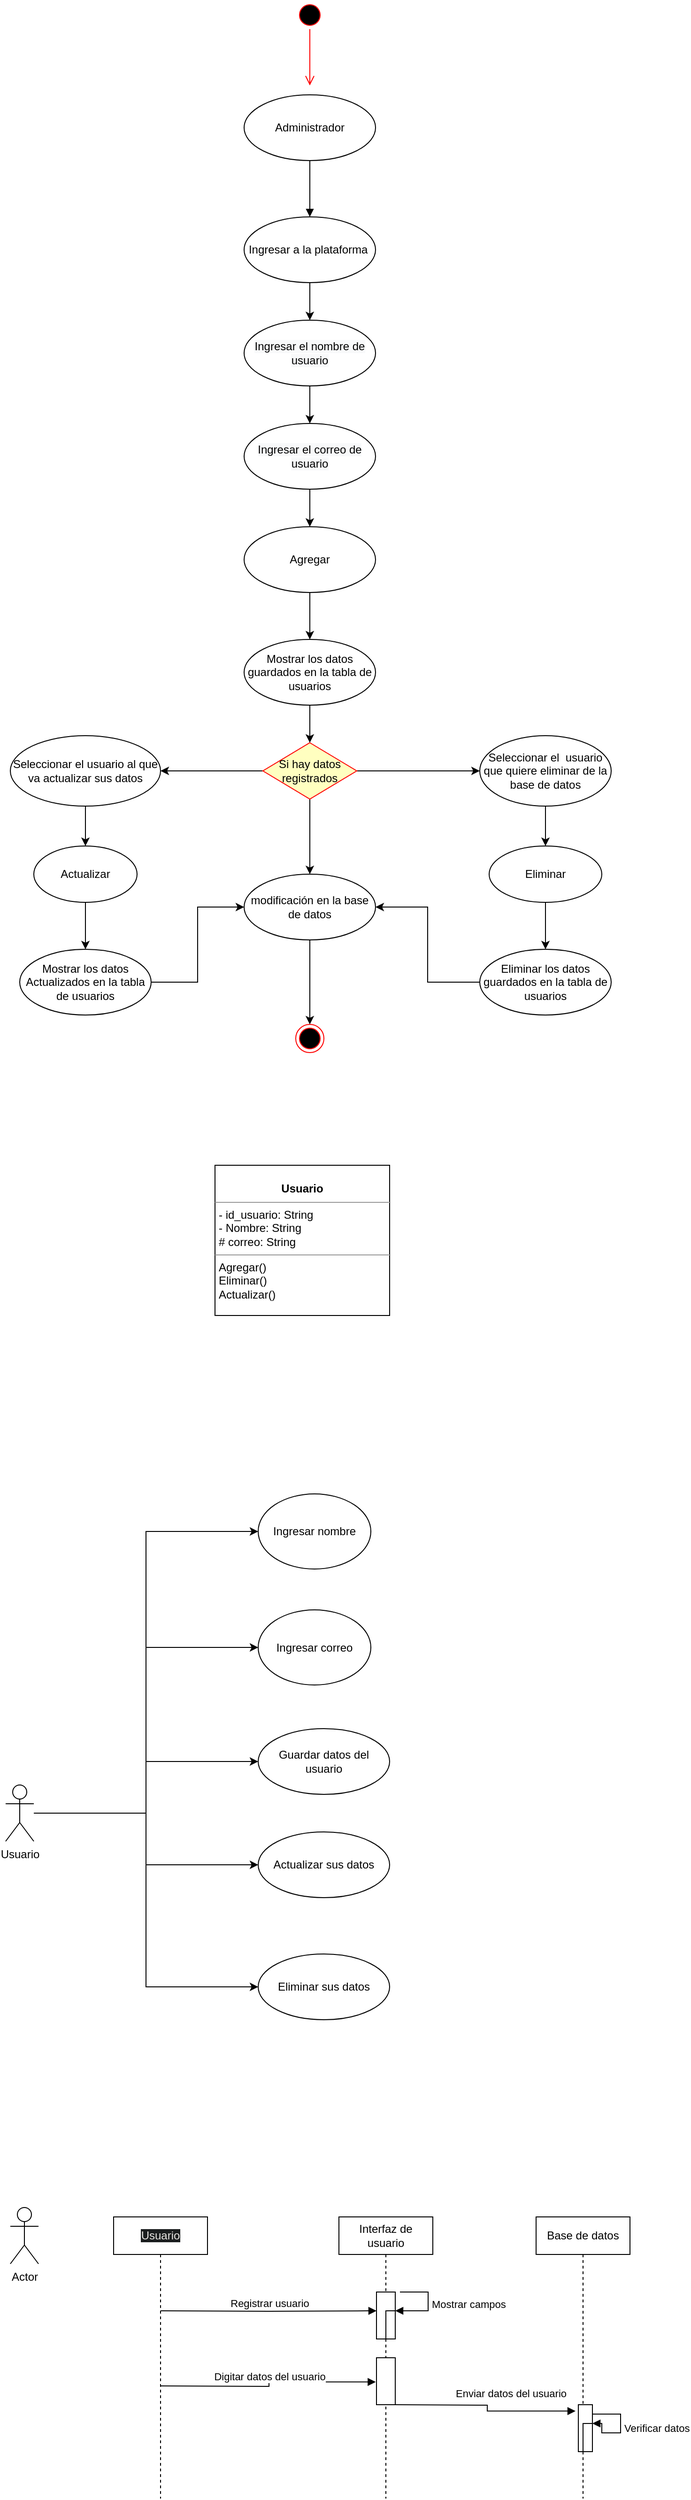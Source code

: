 <mxfile version="15.4.3" type="github">
  <diagram id="4mNhm1m8kC_6178GsUtq" name="Page-1">
    <mxGraphModel dx="1038" dy="579" grid="1" gridSize="10" guides="1" tooltips="1" connect="1" arrows="1" fold="1" page="1" pageScale="1" pageWidth="827" pageHeight="1169" math="0" shadow="0">
      <root>
        <mxCell id="0" />
        <mxCell id="1" parent="0" />
        <mxCell id="gqm2LpXMmxmWjQ3Am7r3-1" value="" style="ellipse;html=1;shape=startState;fillColor=#000000;strokeColor=#ff0000;" parent="1" vertex="1">
          <mxGeometry x="384" y="40" width="30" height="30" as="geometry" />
        </mxCell>
        <mxCell id="gqm2LpXMmxmWjQ3Am7r3-2" value="" style="edgeStyle=orthogonalEdgeStyle;html=1;verticalAlign=bottom;endArrow=open;endSize=8;strokeColor=#ff0000;rounded=0;" parent="1" source="gqm2LpXMmxmWjQ3Am7r3-1" edge="1">
          <mxGeometry relative="1" as="geometry">
            <mxPoint x="399" y="130" as="targetPoint" />
          </mxGeometry>
        </mxCell>
        <mxCell id="z3vBtUcEqBHXQenF32jz-1" value="&lt;font style=&quot;vertical-align: inherit&quot;&gt;&lt;font style=&quot;vertical-align: inherit&quot;&gt;Administrador&lt;/font&gt;&lt;/font&gt;" style="ellipse;whiteSpace=wrap;html=1;" parent="1" vertex="1">
          <mxGeometry x="329" y="140" width="140" height="70" as="geometry" />
        </mxCell>
        <mxCell id="z3vBtUcEqBHXQenF32jz-3" value="&lt;br&gt;" style="html=1;verticalAlign=bottom;endArrow=block;rounded=0;edgeStyle=orthogonalEdgeStyle;exitX=0.5;exitY=1;exitDx=0;exitDy=0;" parent="1" source="z3vBtUcEqBHXQenF32jz-1" edge="1">
          <mxGeometry width="80" relative="1" as="geometry">
            <mxPoint x="370" y="320" as="sourcePoint" />
            <mxPoint x="399" y="270" as="targetPoint" />
          </mxGeometry>
        </mxCell>
        <mxCell id="QDHMUk18wRGemSduAv4s-13" style="edgeStyle=orthogonalEdgeStyle;rounded=0;orthogonalLoop=1;jettySize=auto;html=1;" parent="1" source="z3vBtUcEqBHXQenF32jz-4" target="QDHMUk18wRGemSduAv4s-10" edge="1">
          <mxGeometry relative="1" as="geometry" />
        </mxCell>
        <mxCell id="z3vBtUcEqBHXQenF32jz-4" value="&lt;font style=&quot;vertical-align: inherit&quot;&gt;&lt;font style=&quot;vertical-align: inherit&quot;&gt;Ingresar a la plataforma&amp;nbsp;&lt;/font&gt;&lt;/font&gt;" style="ellipse;whiteSpace=wrap;html=1;" parent="1" vertex="1">
          <mxGeometry x="329" y="270" width="140" height="70" as="geometry" />
        </mxCell>
        <mxCell id="QDHMUk18wRGemSduAv4s-19" style="edgeStyle=orthogonalEdgeStyle;rounded=0;orthogonalLoop=1;jettySize=auto;html=1;entryX=0;entryY=0.5;entryDx=0;entryDy=0;" parent="1" source="z3vBtUcEqBHXQenF32jz-6" target="z3vBtUcEqBHXQenF32jz-12" edge="1">
          <mxGeometry relative="1" as="geometry" />
        </mxCell>
        <mxCell id="QDHMUk18wRGemSduAv4s-20" style="edgeStyle=orthogonalEdgeStyle;rounded=0;orthogonalLoop=1;jettySize=auto;html=1;entryX=1;entryY=0.5;entryDx=0;entryDy=0;" parent="1" source="z3vBtUcEqBHXQenF32jz-6" target="z3vBtUcEqBHXQenF32jz-14" edge="1">
          <mxGeometry relative="1" as="geometry" />
        </mxCell>
        <mxCell id="QDHMUk18wRGemSduAv4s-31" style="edgeStyle=orthogonalEdgeStyle;rounded=0;orthogonalLoop=1;jettySize=auto;html=1;" parent="1" source="z3vBtUcEqBHXQenF32jz-6" target="z3vBtUcEqBHXQenF32jz-24" edge="1">
          <mxGeometry relative="1" as="geometry" />
        </mxCell>
        <mxCell id="z3vBtUcEqBHXQenF32jz-6" value="&lt;font style=&quot;vertical-align: inherit&quot;&gt;&lt;font style=&quot;vertical-align: inherit&quot;&gt;Si hay datos registrados&lt;br&gt;&lt;/font&gt;&lt;/font&gt;" style="rhombus;whiteSpace=wrap;html=1;fillColor=#ffffc0;strokeColor=#ff0000;" parent="1" vertex="1">
          <mxGeometry x="349" y="830" width="100" height="60" as="geometry" />
        </mxCell>
        <mxCell id="QDHMUk18wRGemSduAv4s-21" style="edgeStyle=orthogonalEdgeStyle;rounded=0;orthogonalLoop=1;jettySize=auto;html=1;entryX=0.5;entryY=0;entryDx=0;entryDy=0;" parent="1" source="z3vBtUcEqBHXQenF32jz-12" target="z3vBtUcEqBHXQenF32jz-18" edge="1">
          <mxGeometry relative="1" as="geometry" />
        </mxCell>
        <mxCell id="z3vBtUcEqBHXQenF32jz-12" value="&lt;span&gt;Seleccionar el&amp;nbsp; usuario que quiere eliminar de la base de datos&lt;/span&gt;" style="ellipse;whiteSpace=wrap;html=1;" parent="1" vertex="1">
          <mxGeometry x="580" y="822.5" width="140" height="75" as="geometry" />
        </mxCell>
        <mxCell id="z3vBtUcEqBHXQenF32jz-19" style="edgeStyle=orthogonalEdgeStyle;rounded=0;orthogonalLoop=1;jettySize=auto;html=1;entryX=0.5;entryY=0;entryDx=0;entryDy=0;" parent="1" source="z3vBtUcEqBHXQenF32jz-14" target="z3vBtUcEqBHXQenF32jz-20" edge="1">
          <mxGeometry relative="1" as="geometry">
            <mxPoint x="160" y="590" as="targetPoint" />
          </mxGeometry>
        </mxCell>
        <mxCell id="z3vBtUcEqBHXQenF32jz-14" value="&lt;span&gt;Seleccionar el usuario al que va actualizar sus datos&lt;/span&gt;" style="ellipse;whiteSpace=wrap;html=1;" parent="1" vertex="1">
          <mxGeometry x="80" y="822.5" width="160" height="75" as="geometry" />
        </mxCell>
        <mxCell id="QDHMUk18wRGemSduAv4s-22" style="edgeStyle=orthogonalEdgeStyle;rounded=0;orthogonalLoop=1;jettySize=auto;html=1;" parent="1" source="z3vBtUcEqBHXQenF32jz-18" edge="1">
          <mxGeometry relative="1" as="geometry">
            <mxPoint x="650" y="1050" as="targetPoint" />
          </mxGeometry>
        </mxCell>
        <mxCell id="z3vBtUcEqBHXQenF32jz-18" value="Eliminar" style="ellipse;whiteSpace=wrap;html=1;" parent="1" vertex="1">
          <mxGeometry x="590" y="940" width="120" height="60" as="geometry" />
        </mxCell>
        <mxCell id="QDHMUk18wRGemSduAv4s-23" style="edgeStyle=orthogonalEdgeStyle;rounded=0;orthogonalLoop=1;jettySize=auto;html=1;" parent="1" source="z3vBtUcEqBHXQenF32jz-20" edge="1">
          <mxGeometry relative="1" as="geometry">
            <mxPoint x="160" y="1050" as="targetPoint" />
          </mxGeometry>
        </mxCell>
        <mxCell id="z3vBtUcEqBHXQenF32jz-20" value="Actualizar" style="ellipse;whiteSpace=wrap;html=1;" parent="1" vertex="1">
          <mxGeometry x="105" y="940" width="110" height="60" as="geometry" />
        </mxCell>
        <mxCell id="QDHMUk18wRGemSduAv4s-30" style="edgeStyle=orthogonalEdgeStyle;rounded=0;orthogonalLoop=1;jettySize=auto;html=1;entryX=0.5;entryY=0;entryDx=0;entryDy=0;" parent="1" source="z3vBtUcEqBHXQenF32jz-24" target="z3vBtUcEqBHXQenF32jz-27" edge="1">
          <mxGeometry relative="1" as="geometry" />
        </mxCell>
        <mxCell id="z3vBtUcEqBHXQenF32jz-24" value="&lt;font style=&quot;vertical-align: inherit&quot;&gt;&lt;font style=&quot;vertical-align: inherit&quot;&gt;modificación en la base de datos&lt;/font&gt;&lt;/font&gt;" style="ellipse;whiteSpace=wrap;html=1;" parent="1" vertex="1">
          <mxGeometry x="329" y="970" width="140" height="70" as="geometry" />
        </mxCell>
        <mxCell id="z3vBtUcEqBHXQenF32jz-27" value="" style="ellipse;html=1;shape=endState;fillColor=#000000;strokeColor=#ff0000;" parent="1" vertex="1">
          <mxGeometry x="384" y="1130" width="30" height="30" as="geometry" />
        </mxCell>
        <mxCell id="QDHMUk18wRGemSduAv4s-6" value="&lt;p style=&quot;margin: 0px ; margin-top: 4px ; text-align: center&quot;&gt;&lt;br&gt;&lt;b&gt;Usuario&lt;/b&gt;&lt;/p&gt;&lt;hr size=&quot;1&quot;&gt;&lt;p style=&quot;margin: 0px ; margin-left: 4px&quot;&gt;- id_usuario: String&lt;br&gt;- Nombre: String&lt;/p&gt;&lt;p style=&quot;margin: 0px ; margin-left: 4px&quot;&gt;# correo: String&lt;/p&gt;&lt;hr size=&quot;1&quot;&gt;&lt;p style=&quot;margin: 0px ; margin-left: 4px&quot;&gt;Agregar()&lt;br&gt;Eliminar()&lt;/p&gt;&lt;p style=&quot;margin: 0px ; margin-left: 4px&quot;&gt;Actualizar()&lt;/p&gt;" style="verticalAlign=top;align=left;overflow=fill;fontSize=12;fontFamily=Helvetica;html=1;" parent="1" vertex="1">
          <mxGeometry x="298" y="1280" width="186" height="160" as="geometry" />
        </mxCell>
        <mxCell id="2nORRejYM9WgbgX2tJiv-5" style="edgeStyle=orthogonalEdgeStyle;rounded=0;orthogonalLoop=1;jettySize=auto;html=1;entryX=0;entryY=0.5;entryDx=0;entryDy=0;" parent="1" source="QDHMUk18wRGemSduAv4s-7" target="2nORRejYM9WgbgX2tJiv-2" edge="1">
          <mxGeometry relative="1" as="geometry" />
        </mxCell>
        <mxCell id="2nORRejYM9WgbgX2tJiv-6" style="edgeStyle=orthogonalEdgeStyle;rounded=0;orthogonalLoop=1;jettySize=auto;html=1;entryX=0;entryY=0.5;entryDx=0;entryDy=0;" parent="1" source="QDHMUk18wRGemSduAv4s-7" target="2nORRejYM9WgbgX2tJiv-3" edge="1">
          <mxGeometry relative="1" as="geometry" />
        </mxCell>
        <mxCell id="QY5rsA0exa0MGwdynqQp-1" style="edgeStyle=orthogonalEdgeStyle;rounded=0;orthogonalLoop=1;jettySize=auto;html=1;entryX=0;entryY=0.5;entryDx=0;entryDy=0;" edge="1" parent="1" source="QDHMUk18wRGemSduAv4s-7" target="2nORRejYM9WgbgX2tJiv-1">
          <mxGeometry relative="1" as="geometry" />
        </mxCell>
        <mxCell id="QY5rsA0exa0MGwdynqQp-4" style="edgeStyle=orthogonalEdgeStyle;rounded=0;orthogonalLoop=1;jettySize=auto;html=1;entryX=0;entryY=0.5;entryDx=0;entryDy=0;" edge="1" parent="1" source="QDHMUk18wRGemSduAv4s-7" target="QY5rsA0exa0MGwdynqQp-2">
          <mxGeometry relative="1" as="geometry" />
        </mxCell>
        <mxCell id="QY5rsA0exa0MGwdynqQp-5" style="edgeStyle=orthogonalEdgeStyle;rounded=0;orthogonalLoop=1;jettySize=auto;html=1;entryX=0;entryY=0.5;entryDx=0;entryDy=0;" edge="1" parent="1" source="QDHMUk18wRGemSduAv4s-7" target="QY5rsA0exa0MGwdynqQp-3">
          <mxGeometry relative="1" as="geometry" />
        </mxCell>
        <mxCell id="QDHMUk18wRGemSduAv4s-7" value="Usuario&lt;br&gt;" style="shape=umlActor;verticalLabelPosition=bottom;verticalAlign=top;html=1;" parent="1" vertex="1">
          <mxGeometry x="75" y="1940" width="30" height="60" as="geometry" />
        </mxCell>
        <mxCell id="QDHMUk18wRGemSduAv4s-14" style="edgeStyle=orthogonalEdgeStyle;rounded=0;orthogonalLoop=1;jettySize=auto;html=1;entryX=0.5;entryY=0;entryDx=0;entryDy=0;" parent="1" source="QDHMUk18wRGemSduAv4s-10" target="QDHMUk18wRGemSduAv4s-11" edge="1">
          <mxGeometry relative="1" as="geometry" />
        </mxCell>
        <mxCell id="QDHMUk18wRGemSduAv4s-10" value="&#xa;&#xa;&lt;span style=&quot;color: rgb(0, 0, 0); font-family: helvetica; font-size: 12px; font-style: normal; font-weight: 400; letter-spacing: normal; text-align: center; text-indent: 0px; text-transform: none; word-spacing: 0px; background-color: rgb(248, 249, 250); display: inline; float: none;&quot;&gt;Ingresar el nombre de usuario&lt;/span&gt;&#xa;&#xa;" style="ellipse;whiteSpace=wrap;html=1;" parent="1" vertex="1">
          <mxGeometry x="329" y="380" width="140" height="70" as="geometry" />
        </mxCell>
        <mxCell id="QDHMUk18wRGemSduAv4s-15" style="edgeStyle=orthogonalEdgeStyle;rounded=0;orthogonalLoop=1;jettySize=auto;html=1;entryX=0.5;entryY=0;entryDx=0;entryDy=0;" parent="1" source="QDHMUk18wRGemSduAv4s-11" target="QDHMUk18wRGemSduAv4s-12" edge="1">
          <mxGeometry relative="1" as="geometry" />
        </mxCell>
        <mxCell id="QDHMUk18wRGemSduAv4s-11" value="&#xa;&#xa;&lt;span style=&quot;color: rgb(0, 0, 0); font-family: helvetica; font-size: 12px; font-style: normal; font-weight: 400; letter-spacing: normal; text-align: center; text-indent: 0px; text-transform: none; word-spacing: 0px; background-color: rgb(248, 249, 250); display: inline; float: none;&quot;&gt;Ingresar el correo de usuario&lt;/span&gt;&#xa;&#xa;" style="ellipse;whiteSpace=wrap;html=1;" parent="1" vertex="1">
          <mxGeometry x="329" y="490" width="140" height="70" as="geometry" />
        </mxCell>
        <mxCell id="QDHMUk18wRGemSduAv4s-16" style="edgeStyle=orthogonalEdgeStyle;rounded=0;orthogonalLoop=1;jettySize=auto;html=1;" parent="1" source="QDHMUk18wRGemSduAv4s-12" edge="1">
          <mxGeometry relative="1" as="geometry">
            <mxPoint x="399" y="720" as="targetPoint" />
          </mxGeometry>
        </mxCell>
        <mxCell id="QDHMUk18wRGemSduAv4s-12" value="Agregar" style="ellipse;whiteSpace=wrap;html=1;" parent="1" vertex="1">
          <mxGeometry x="329" y="600" width="140" height="70" as="geometry" />
        </mxCell>
        <mxCell id="QDHMUk18wRGemSduAv4s-18" style="edgeStyle=orthogonalEdgeStyle;rounded=0;orthogonalLoop=1;jettySize=auto;html=1;entryX=0.5;entryY=0;entryDx=0;entryDy=0;" parent="1" source="QDHMUk18wRGemSduAv4s-17" target="z3vBtUcEqBHXQenF32jz-6" edge="1">
          <mxGeometry relative="1" as="geometry" />
        </mxCell>
        <mxCell id="QDHMUk18wRGemSduAv4s-17" value="Mostrar los datos guardados en la tabla de usuarios" style="ellipse;whiteSpace=wrap;html=1;" parent="1" vertex="1">
          <mxGeometry x="329" y="720" width="140" height="70" as="geometry" />
        </mxCell>
        <mxCell id="QDHMUk18wRGemSduAv4s-29" style="edgeStyle=orthogonalEdgeStyle;rounded=0;orthogonalLoop=1;jettySize=auto;html=1;entryX=0;entryY=0.5;entryDx=0;entryDy=0;" parent="1" source="QDHMUk18wRGemSduAv4s-24" target="z3vBtUcEqBHXQenF32jz-24" edge="1">
          <mxGeometry relative="1" as="geometry" />
        </mxCell>
        <mxCell id="QDHMUk18wRGemSduAv4s-24" value="Mostrar los datos Actualizados en la tabla de usuarios" style="ellipse;whiteSpace=wrap;html=1;" parent="1" vertex="1">
          <mxGeometry x="90" y="1050" width="140" height="70" as="geometry" />
        </mxCell>
        <mxCell id="QDHMUk18wRGemSduAv4s-28" style="edgeStyle=orthogonalEdgeStyle;rounded=0;orthogonalLoop=1;jettySize=auto;html=1;entryX=1;entryY=0.5;entryDx=0;entryDy=0;" parent="1" source="QDHMUk18wRGemSduAv4s-25" target="z3vBtUcEqBHXQenF32jz-24" edge="1">
          <mxGeometry relative="1" as="geometry" />
        </mxCell>
        <mxCell id="QDHMUk18wRGemSduAv4s-25" value="Eliminar los datos guardados en la tabla de usuarios" style="ellipse;whiteSpace=wrap;html=1;" parent="1" vertex="1">
          <mxGeometry x="580" y="1050" width="140" height="70" as="geometry" />
        </mxCell>
        <mxCell id="2nORRejYM9WgbgX2tJiv-1" value="&lt;font style=&quot;vertical-align: inherit&quot;&gt;&lt;font style=&quot;vertical-align: inherit&quot;&gt;Guardar datos del usuario&lt;/font&gt;&lt;/font&gt;" style="ellipse;whiteSpace=wrap;html=1;" parent="1" vertex="1">
          <mxGeometry x="344" y="1880" width="140" height="70" as="geometry" />
        </mxCell>
        <mxCell id="2nORRejYM9WgbgX2tJiv-2" value="&lt;font style=&quot;vertical-align: inherit&quot;&gt;&lt;font style=&quot;vertical-align: inherit&quot;&gt;Actualizar sus datos&lt;/font&gt;&lt;/font&gt;" style="ellipse;whiteSpace=wrap;html=1;" parent="1" vertex="1">
          <mxGeometry x="344" y="1990" width="140" height="70" as="geometry" />
        </mxCell>
        <mxCell id="2nORRejYM9WgbgX2tJiv-3" value="&lt;font style=&quot;vertical-align: inherit&quot;&gt;&lt;font style=&quot;vertical-align: inherit&quot;&gt;Eliminar sus datos&lt;/font&gt;&lt;/font&gt;" style="ellipse;whiteSpace=wrap;html=1;" parent="1" vertex="1">
          <mxGeometry x="344" y="2120" width="140" height="70" as="geometry" />
        </mxCell>
        <mxCell id="QY5rsA0exa0MGwdynqQp-2" value="&lt;font style=&quot;vertical-align: inherit&quot;&gt;&lt;font style=&quot;vertical-align: inherit&quot;&gt;Ingresar nombre&lt;/font&gt;&lt;/font&gt;" style="ellipse;whiteSpace=wrap;html=1;" vertex="1" parent="1">
          <mxGeometry x="344" y="1630" width="120" height="80" as="geometry" />
        </mxCell>
        <mxCell id="QY5rsA0exa0MGwdynqQp-3" value="&lt;font style=&quot;vertical-align: inherit&quot;&gt;&lt;font style=&quot;vertical-align: inherit&quot;&gt;Ingresar correo&lt;/font&gt;&lt;/font&gt;" style="ellipse;whiteSpace=wrap;html=1;" vertex="1" parent="1">
          <mxGeometry x="344" y="1753.5" width="120" height="80" as="geometry" />
        </mxCell>
        <mxCell id="QY5rsA0exa0MGwdynqQp-28" value="Actor" style="shape=umlActor;verticalLabelPosition=bottom;verticalAlign=top;html=1;" vertex="1" parent="1">
          <mxGeometry x="80" y="2390" width="30" height="60" as="geometry" />
        </mxCell>
        <mxCell id="QY5rsA0exa0MGwdynqQp-32" value="&#xa;&#xa;&lt;span style=&quot;color: rgb(232, 230, 227); font-family: helvetica; font-size: 12px; font-style: normal; font-weight: 400; letter-spacing: normal; text-align: center; text-indent: 0px; text-transform: none; word-spacing: 0px; background-color: rgb(27, 30, 31); display: inline; float: none;&quot;&gt;Usuario&lt;/span&gt;&#xa;&#xa;" style="shape=umlLifeline;perimeter=lifelinePerimeter;whiteSpace=wrap;html=1;container=1;collapsible=0;recursiveResize=0;outlineConnect=0;" vertex="1" parent="1">
          <mxGeometry x="190" y="2400" width="100" height="300" as="geometry" />
        </mxCell>
        <mxCell id="QY5rsA0exa0MGwdynqQp-33" value="Registrar usuario" style="html=1;verticalAlign=bottom;endArrow=block;rounded=0;edgeStyle=orthogonalEdgeStyle;entryX=0;entryY=0.4;entryDx=0;entryDy=0;entryPerimeter=0;" edge="1" parent="QY5rsA0exa0MGwdynqQp-32" target="QY5rsA0exa0MGwdynqQp-36">
          <mxGeometry width="80" relative="1" as="geometry">
            <mxPoint x="50" y="100" as="sourcePoint" />
            <mxPoint x="210" y="100" as="targetPoint" />
          </mxGeometry>
        </mxCell>
        <mxCell id="QY5rsA0exa0MGwdynqQp-39" value="Digitar datos del usuario" style="html=1;verticalAlign=bottom;endArrow=block;rounded=0;edgeStyle=orthogonalEdgeStyle;entryX=-0.04;entryY=0.515;entryDx=0;entryDy=0;entryPerimeter=0;" edge="1" parent="QY5rsA0exa0MGwdynqQp-32" target="QY5rsA0exa0MGwdynqQp-40">
          <mxGeometry width="80" relative="1" as="geometry">
            <mxPoint x="50" y="180" as="sourcePoint" />
            <mxPoint x="220" y="180" as="targetPoint" />
          </mxGeometry>
        </mxCell>
        <mxCell id="QY5rsA0exa0MGwdynqQp-34" value="Interfaz de usuario" style="shape=umlLifeline;perimeter=lifelinePerimeter;whiteSpace=wrap;html=1;container=1;collapsible=0;recursiveResize=0;outlineConnect=0;" vertex="1" parent="1">
          <mxGeometry x="430" y="2400" width="100" height="300" as="geometry" />
        </mxCell>
        <mxCell id="QY5rsA0exa0MGwdynqQp-36" value="" style="html=1;points=[];perimeter=orthogonalPerimeter;" vertex="1" parent="QY5rsA0exa0MGwdynqQp-34">
          <mxGeometry x="40" y="80" width="20" height="50" as="geometry" />
        </mxCell>
        <mxCell id="QY5rsA0exa0MGwdynqQp-37" value="" style="html=1;points=[];perimeter=orthogonalPerimeter;" vertex="1" parent="QY5rsA0exa0MGwdynqQp-34">
          <mxGeometry x="50" y="100" width="10" height="30" as="geometry" />
        </mxCell>
        <mxCell id="QY5rsA0exa0MGwdynqQp-38" value="Mostrar campos" style="edgeStyle=orthogonalEdgeStyle;html=1;align=left;spacingLeft=2;endArrow=block;rounded=0;entryX=1;entryY=0;" edge="1" target="QY5rsA0exa0MGwdynqQp-37" parent="QY5rsA0exa0MGwdynqQp-34">
          <mxGeometry relative="1" as="geometry">
            <mxPoint x="65" y="80" as="sourcePoint" />
            <Array as="points">
              <mxPoint x="95" y="80" />
            </Array>
          </mxGeometry>
        </mxCell>
        <mxCell id="QY5rsA0exa0MGwdynqQp-40" value="" style="html=1;points=[];perimeter=orthogonalPerimeter;" vertex="1" parent="QY5rsA0exa0MGwdynqQp-34">
          <mxGeometry x="40" y="150" width="20" height="50" as="geometry" />
        </mxCell>
        <mxCell id="QY5rsA0exa0MGwdynqQp-41" value="Base de datos" style="shape=umlLifeline;perimeter=lifelinePerimeter;whiteSpace=wrap;html=1;container=1;collapsible=0;recursiveResize=0;outlineConnect=0;" vertex="1" parent="1">
          <mxGeometry x="640" y="2400" width="100" height="300" as="geometry" />
        </mxCell>
        <mxCell id="QY5rsA0exa0MGwdynqQp-47" value="" style="html=1;points=[];perimeter=orthogonalPerimeter;" vertex="1" parent="QY5rsA0exa0MGwdynqQp-41">
          <mxGeometry x="45" y="200" width="15" height="50" as="geometry" />
        </mxCell>
        <mxCell id="QY5rsA0exa0MGwdynqQp-50" value="" style="html=1;points=[];perimeter=orthogonalPerimeter;" vertex="1" parent="QY5rsA0exa0MGwdynqQp-41">
          <mxGeometry x="50" y="220" width="10" height="30" as="geometry" />
        </mxCell>
        <mxCell id="QY5rsA0exa0MGwdynqQp-51" value="Verificar datos" style="edgeStyle=orthogonalEdgeStyle;html=1;align=left;spacingLeft=2;endArrow=block;rounded=0;entryX=1;entryY=0;" edge="1" target="QY5rsA0exa0MGwdynqQp-50" parent="QY5rsA0exa0MGwdynqQp-41">
          <mxGeometry relative="1" as="geometry">
            <mxPoint x="60" y="210" as="sourcePoint" />
            <Array as="points">
              <mxPoint x="90" y="210" />
              <mxPoint x="90" y="230" />
              <mxPoint x="70" y="230" />
              <mxPoint x="70" y="220" />
            </Array>
          </mxGeometry>
        </mxCell>
        <mxCell id="QY5rsA0exa0MGwdynqQp-46" value="Enviar datos del usuario" style="html=1;verticalAlign=bottom;endArrow=block;rounded=0;edgeStyle=orthogonalEdgeStyle;entryX=-0.2;entryY=0.135;entryDx=0;entryDy=0;entryPerimeter=0;" edge="1" parent="1" target="QY5rsA0exa0MGwdynqQp-47">
          <mxGeometry x="0.304" y="10" width="80" relative="1" as="geometry">
            <mxPoint x="490" y="2600" as="sourcePoint" />
            <mxPoint x="630" y="2600" as="targetPoint" />
            <mxPoint as="offset" />
          </mxGeometry>
        </mxCell>
      </root>
    </mxGraphModel>
  </diagram>
</mxfile>
